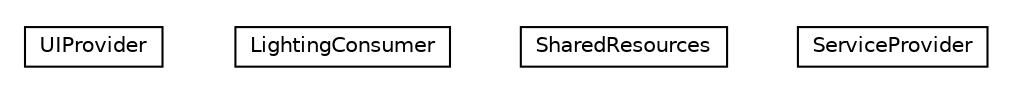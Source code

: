 #!/usr/local/bin/dot
#
# Class diagram 
# Generated by UMLGraph version R5_6-24-gf6e263 (http://www.umlgraph.org/)
#

digraph G {
	edge [fontname="Helvetica",fontsize=10,labelfontname="Helvetica",labelfontsize=10];
	node [fontname="Helvetica",fontsize=10,shape=plaintext];
	nodesep=0.25;
	ranksep=0.5;
	// org.universAAL.samples.lighting.uiclient.UIProvider
	c1262911 [label=<<table title="org.universAAL.samples.lighting.uiclient.UIProvider" border="0" cellborder="1" cellspacing="0" cellpadding="2" port="p" href="./UIProvider.html">
		<tr><td><table border="0" cellspacing="0" cellpadding="1">
<tr><td align="center" balign="center"> UIProvider </td></tr>
		</table></td></tr>
		</table>>, URL="./UIProvider.html", fontname="Helvetica", fontcolor="black", fontsize=10.0];
	// org.universAAL.samples.lighting.uiclient.LightingConsumer
	c1262912 [label=<<table title="org.universAAL.samples.lighting.uiclient.LightingConsumer" border="0" cellborder="1" cellspacing="0" cellpadding="2" port="p" href="./LightingConsumer.html">
		<tr><td><table border="0" cellspacing="0" cellpadding="1">
<tr><td align="center" balign="center"> LightingConsumer </td></tr>
		</table></td></tr>
		</table>>, URL="./LightingConsumer.html", fontname="Helvetica", fontcolor="black", fontsize=10.0];
	// org.universAAL.samples.lighting.uiclient.SharedResources
	c1262913 [label=<<table title="org.universAAL.samples.lighting.uiclient.SharedResources" border="0" cellborder="1" cellspacing="0" cellpadding="2" port="p" href="./SharedResources.html">
		<tr><td><table border="0" cellspacing="0" cellpadding="1">
<tr><td align="center" balign="center"> SharedResources </td></tr>
		</table></td></tr>
		</table>>, URL="./SharedResources.html", fontname="Helvetica", fontcolor="black", fontsize=10.0];
	// org.universAAL.samples.lighting.uiclient.ServiceProvider
	c1262914 [label=<<table title="org.universAAL.samples.lighting.uiclient.ServiceProvider" border="0" cellborder="1" cellspacing="0" cellpadding="2" port="p" href="./ServiceProvider.html">
		<tr><td><table border="0" cellspacing="0" cellpadding="1">
<tr><td align="center" balign="center"> ServiceProvider </td></tr>
		</table></td></tr>
		</table>>, URL="./ServiceProvider.html", fontname="Helvetica", fontcolor="black", fontsize=10.0];
}

